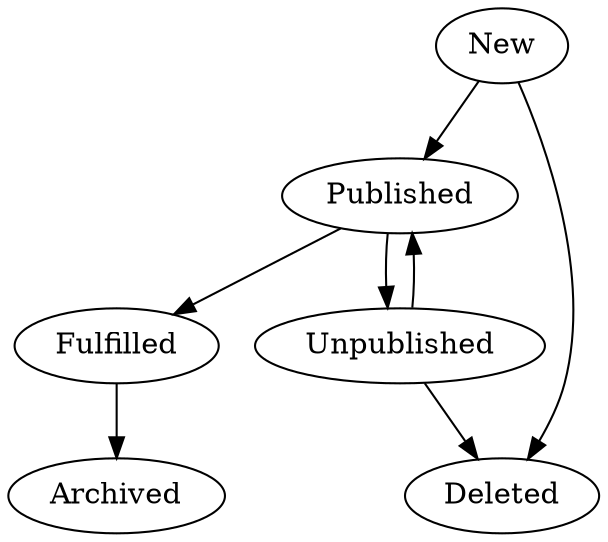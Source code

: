 digraph G {

	
	N [label="New"]
	O [label="Published"]
	P [label="Fulfilled"]
	Q [label="Unpublished"]
	R [label="Deleted"]
	S [label="Archived"]


	N -> O -> P -> S
	O -> Q -> O
	Q -> R
	N -> R

}
